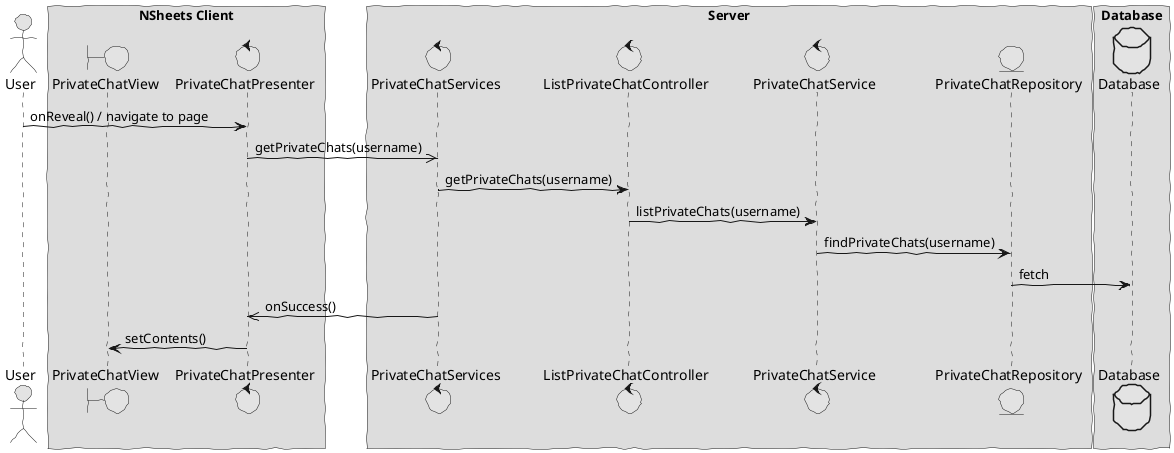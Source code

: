 @startuml  listEventsSD.png
skinparam handwritten true
skinparam monochrome true
skinparam packageStyle rect
skinparam defaultFontName FG Virgil
skinparam shadowing false

actor User
boundary PrivateChatView
control PrivateChatPresenter
control PrivateChatServices
control ListPrivateChatController
control PrivateChatService
entity PrivateChatRepository
database Database

box "NSheets Client"
participant PrivateChatView
participant PrivateChatPresenter
end box

box "Server"
participant PrivateChatServices
participant ListPrivateChatController
participant PrivateChatService
participant PrivateChatRepository
end box

box "Database"
participant Database
end box

User -> PrivateChatPresenter : onReveal() / navigate to page
PrivateChatPresenter ->> PrivateChatServices : getPrivateChats(username)
PrivateChatServices -> ListPrivateChatController : getPrivateChats(username)
ListPrivateChatController -> PrivateChatService : listPrivateChats(username)
PrivateChatService -> PrivateChatRepository : findPrivateChats(username)
PrivateChatRepository -> Database : fetch
PrivateChatServices ->> PrivateChatPresenter : onSuccess()
PrivateChatPresenter ->PrivateChatView : setContents()

@enduml
